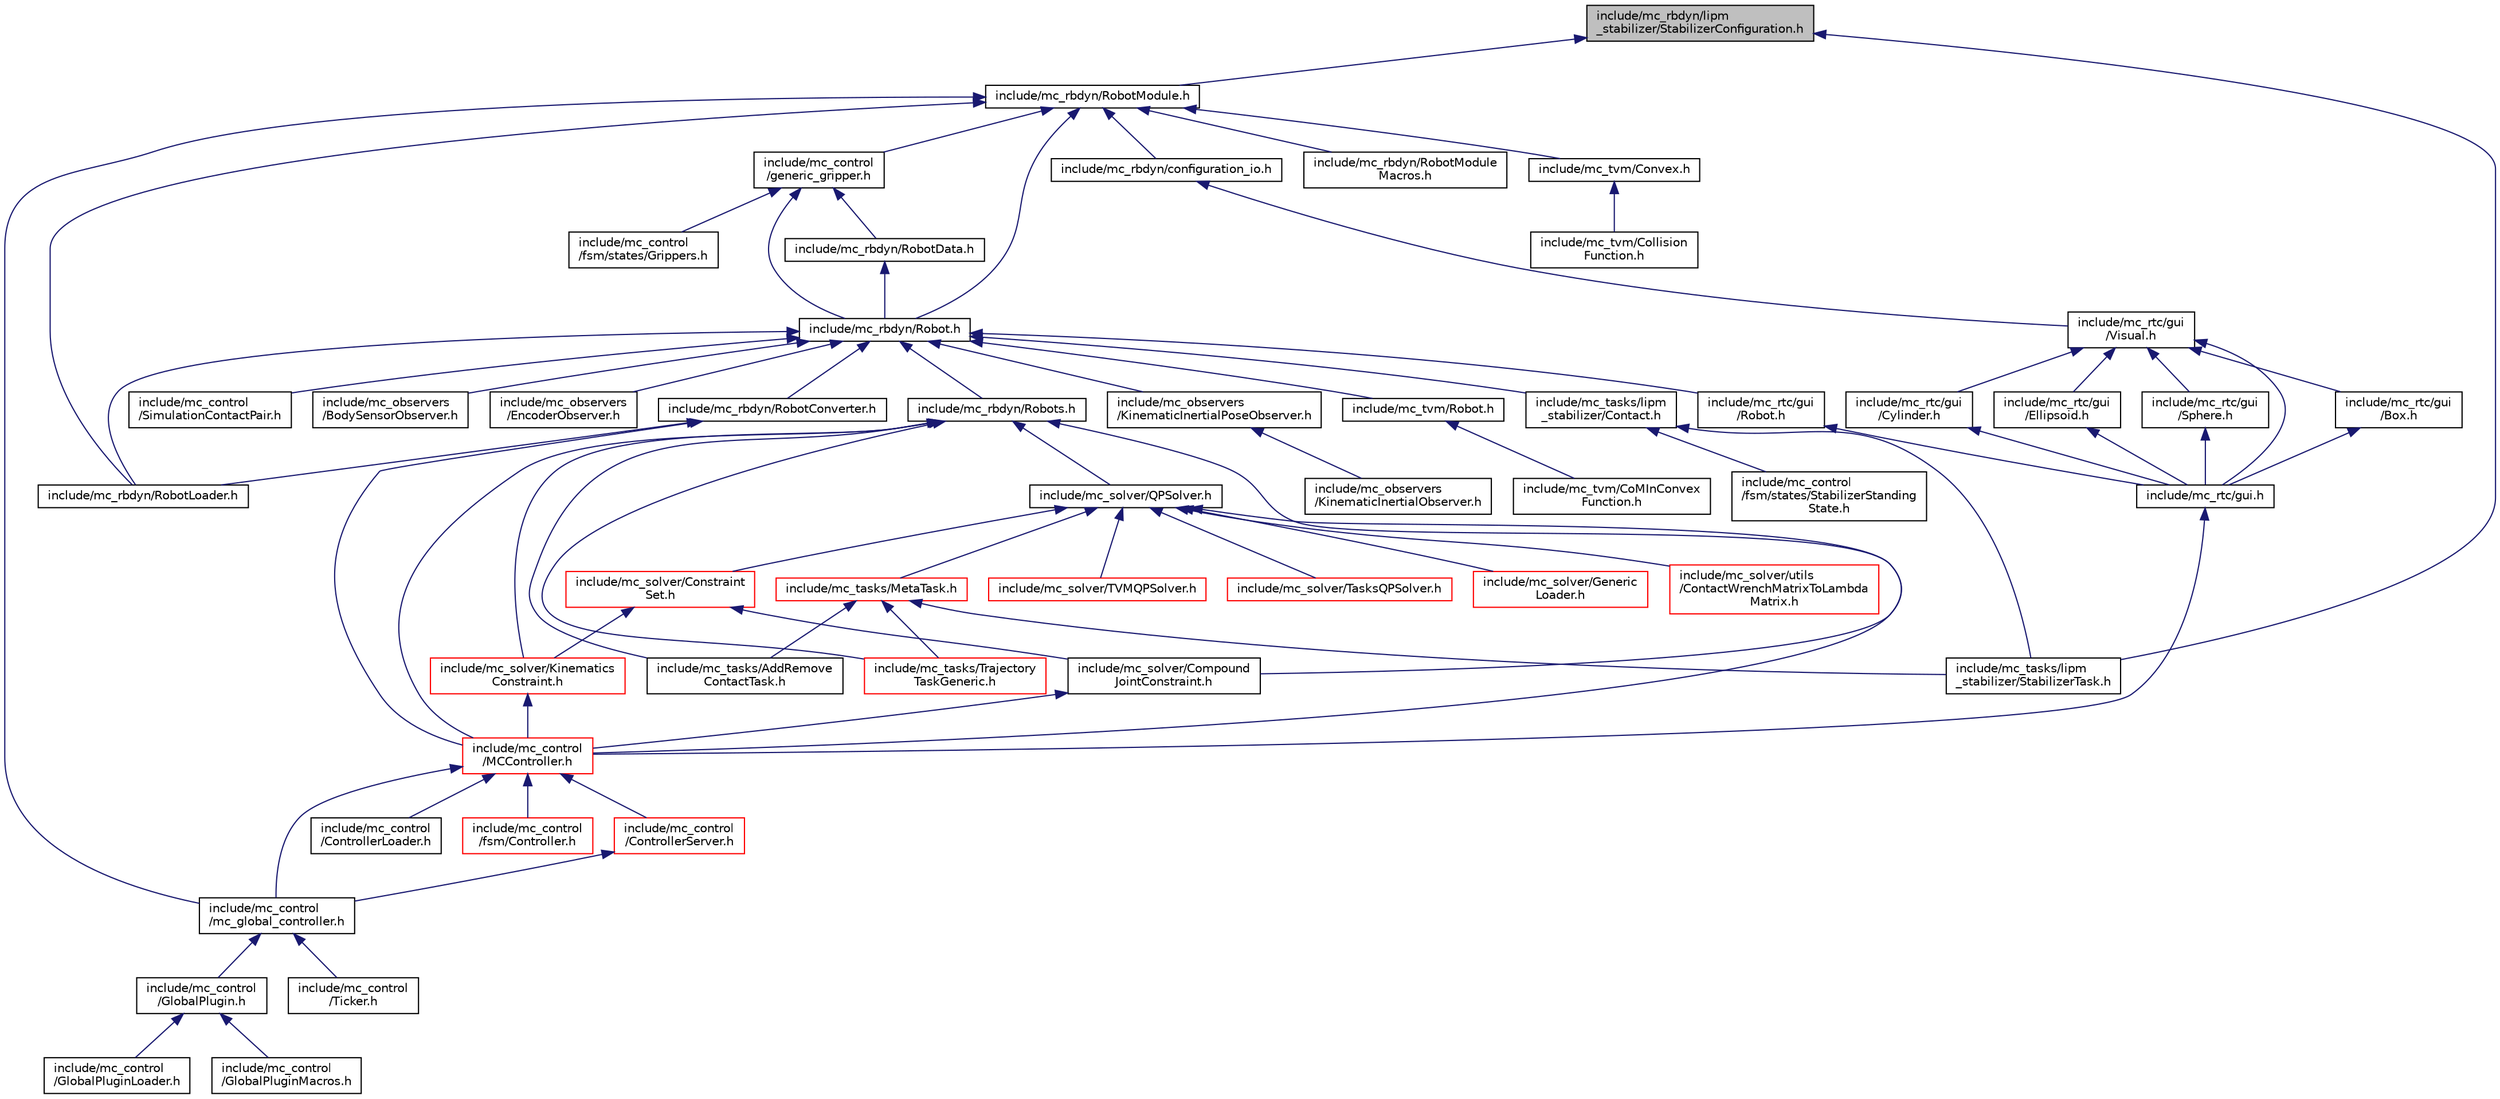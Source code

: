 digraph "include/mc_rbdyn/lipm_stabilizer/StabilizerConfiguration.h"
{
 // INTERACTIVE_SVG=YES
  edge [fontname="Helvetica",fontsize="10",labelfontname="Helvetica",labelfontsize="10"];
  node [fontname="Helvetica",fontsize="10",shape=record];
  Node30 [label="include/mc_rbdyn/lipm\l_stabilizer/StabilizerConfiguration.h",height=0.2,width=0.4,color="black", fillcolor="grey75", style="filled", fontcolor="black"];
  Node30 -> Node31 [dir="back",color="midnightblue",fontsize="10",style="solid",fontname="Helvetica"];
  Node31 [label="include/mc_rbdyn/RobotModule.h",height=0.2,width=0.4,color="black", fillcolor="white", style="filled",URL="$RobotModule_8h.html"];
  Node31 -> Node32 [dir="back",color="midnightblue",fontsize="10",style="solid",fontname="Helvetica"];
  Node32 [label="include/mc_control\l/generic_gripper.h",height=0.2,width=0.4,color="black", fillcolor="white", style="filled",URL="$generic__gripper_8h.html"];
  Node32 -> Node33 [dir="back",color="midnightblue",fontsize="10",style="solid",fontname="Helvetica"];
  Node33 [label="include/mc_rbdyn/RobotData.h",height=0.2,width=0.4,color="black", fillcolor="white", style="filled",URL="$RobotData_8h.html"];
  Node33 -> Node34 [dir="back",color="midnightblue",fontsize="10",style="solid",fontname="Helvetica"];
  Node34 [label="include/mc_rbdyn/Robot.h",height=0.2,width=0.4,color="black", fillcolor="white", style="filled",URL="$mc__rbdyn_2Robot_8h.html"];
  Node34 -> Node35 [dir="back",color="midnightblue",fontsize="10",style="solid",fontname="Helvetica"];
  Node35 [label="include/mc_rbdyn/Robots.h",height=0.2,width=0.4,color="black", fillcolor="white", style="filled",URL="$Robots_8h.html"];
  Node35 -> Node36 [dir="back",color="midnightblue",fontsize="10",style="solid",fontname="Helvetica"];
  Node36 [label="include/mc_solver/QPSolver.h",height=0.2,width=0.4,color="black", fillcolor="white", style="filled",URL="$QPSolver_8h.html"];
  Node36 -> Node37 [dir="back",color="midnightblue",fontsize="10",style="solid",fontname="Helvetica"];
  Node37 [label="include/mc_tasks/MetaTask.h",height=0.2,width=0.4,color="red", fillcolor="white", style="filled",URL="$MetaTask_8h.html"];
  Node37 -> Node72 [dir="back",color="midnightblue",fontsize="10",style="solid",fontname="Helvetica"];
  Node72 [label="include/mc_tasks/Trajectory\lTaskGeneric.h",height=0.2,width=0.4,color="red", fillcolor="white", style="filled",URL="$TrajectoryTaskGeneric_8h.html"];
  Node37 -> Node99 [dir="back",color="midnightblue",fontsize="10",style="solid",fontname="Helvetica"];
  Node99 [label="include/mc_tasks/AddRemove\lContactTask.h",height=0.2,width=0.4,color="black", fillcolor="white", style="filled",URL="$AddRemoveContactTask_8h.html"];
  Node37 -> Node77 [dir="back",color="midnightblue",fontsize="10",style="solid",fontname="Helvetica"];
  Node77 [label="include/mc_tasks/lipm\l_stabilizer/StabilizerTask.h",height=0.2,width=0.4,color="black", fillcolor="white", style="filled",URL="$StabilizerTask_8h.html"];
  Node36 -> Node101 [dir="back",color="midnightblue",fontsize="10",style="solid",fontname="Helvetica"];
  Node101 [label="include/mc_solver/Constraint\lSet.h",height=0.2,width=0.4,color="red", fillcolor="white", style="filled",URL="$ConstraintSet_8h.html"];
  Node101 -> Node103 [dir="back",color="midnightblue",fontsize="10",style="solid",fontname="Helvetica"];
  Node103 [label="include/mc_solver/Compound\lJointConstraint.h",height=0.2,width=0.4,color="black", fillcolor="white", style="filled",URL="$CompoundJointConstraint_8h.html"];
  Node103 -> Node42 [dir="back",color="midnightblue",fontsize="10",style="solid",fontname="Helvetica"];
  Node42 [label="include/mc_control\l/MCController.h",height=0.2,width=0.4,color="red", fillcolor="white", style="filled",URL="$MCController_8h.html"];
  Node42 -> Node43 [dir="back",color="midnightblue",fontsize="10",style="solid",fontname="Helvetica"];
  Node43 [label="include/mc_control\l/ControllerServer.h",height=0.2,width=0.4,color="red", fillcolor="white", style="filled",URL="$ControllerServer_8h.html"];
  Node43 -> Node45 [dir="back",color="midnightblue",fontsize="10",style="solid",fontname="Helvetica"];
  Node45 [label="include/mc_control\l/mc_global_controller.h",height=0.2,width=0.4,color="black", fillcolor="white", style="filled",URL="$mc__global__controller_8h.html"];
  Node45 -> Node46 [dir="back",color="midnightblue",fontsize="10",style="solid",fontname="Helvetica"];
  Node46 [label="include/mc_control\l/GlobalPlugin.h",height=0.2,width=0.4,color="black", fillcolor="white", style="filled",URL="$GlobalPlugin_8h.html"];
  Node46 -> Node47 [dir="back",color="midnightblue",fontsize="10",style="solid",fontname="Helvetica"];
  Node47 [label="include/mc_control\l/GlobalPluginLoader.h",height=0.2,width=0.4,color="black", fillcolor="white", style="filled",URL="$GlobalPluginLoader_8h.html"];
  Node46 -> Node48 [dir="back",color="midnightblue",fontsize="10",style="solid",fontname="Helvetica"];
  Node48 [label="include/mc_control\l/GlobalPluginMacros.h",height=0.2,width=0.4,color="black", fillcolor="white", style="filled",URL="$GlobalPluginMacros_8h.html"];
  Node45 -> Node49 [dir="back",color="midnightblue",fontsize="10",style="solid",fontname="Helvetica"];
  Node49 [label="include/mc_control\l/Ticker.h",height=0.2,width=0.4,color="black", fillcolor="white", style="filled",URL="$Ticker_8h.html"];
  Node42 -> Node50 [dir="back",color="midnightblue",fontsize="10",style="solid",fontname="Helvetica"];
  Node50 [label="include/mc_control\l/ControllerLoader.h",height=0.2,width=0.4,color="black", fillcolor="white", style="filled",URL="$ControllerLoader_8h.html"];
  Node42 -> Node51 [dir="back",color="midnightblue",fontsize="10",style="solid",fontname="Helvetica"];
  Node51 [label="include/mc_control\l/fsm/Controller.h",height=0.2,width=0.4,color="red", fillcolor="white", style="filled",URL="$Controller_8h.html"];
  Node42 -> Node45 [dir="back",color="midnightblue",fontsize="10",style="solid",fontname="Helvetica"];
  Node101 -> Node105 [dir="back",color="midnightblue",fontsize="10",style="solid",fontname="Helvetica"];
  Node105 [label="include/mc_solver/Kinematics\lConstraint.h",height=0.2,width=0.4,color="red", fillcolor="white", style="filled",URL="$KinematicsConstraint_8h.html"];
  Node105 -> Node42 [dir="back",color="midnightblue",fontsize="10",style="solid",fontname="Helvetica"];
  Node36 -> Node42 [dir="back",color="midnightblue",fontsize="10",style="solid",fontname="Helvetica"];
  Node36 -> Node110 [dir="back",color="midnightblue",fontsize="10",style="solid",fontname="Helvetica"];
  Node110 [label="include/mc_solver/TVMQPSolver.h",height=0.2,width=0.4,color="red", fillcolor="white", style="filled",URL="$TVMQPSolver_8h.html"];
  Node36 -> Node112 [dir="back",color="midnightblue",fontsize="10",style="solid",fontname="Helvetica"];
  Node112 [label="include/mc_solver/TasksQPSolver.h",height=0.2,width=0.4,color="red", fillcolor="white", style="filled",URL="$TasksQPSolver_8h.html"];
  Node36 -> Node113 [dir="back",color="midnightblue",fontsize="10",style="solid",fontname="Helvetica"];
  Node113 [label="include/mc_solver/Generic\lLoader.h",height=0.2,width=0.4,color="red", fillcolor="white", style="filled",URL="$GenericLoader_8h.html"];
  Node36 -> Node114 [dir="back",color="midnightblue",fontsize="10",style="solid",fontname="Helvetica"];
  Node114 [label="include/mc_solver/utils\l/ContactWrenchMatrixToLambda\lMatrix.h",height=0.2,width=0.4,color="red", fillcolor="white", style="filled",URL="$ContactWrenchMatrixToLambdaMatrix_8h.html"];
  Node35 -> Node42 [dir="back",color="midnightblue",fontsize="10",style="solid",fontname="Helvetica"];
  Node35 -> Node103 [dir="back",color="midnightblue",fontsize="10",style="solid",fontname="Helvetica"];
  Node35 -> Node105 [dir="back",color="midnightblue",fontsize="10",style="solid",fontname="Helvetica"];
  Node35 -> Node72 [dir="back",color="midnightblue",fontsize="10",style="solid",fontname="Helvetica"];
  Node35 -> Node99 [dir="back",color="midnightblue",fontsize="10",style="solid",fontname="Helvetica"];
  Node34 -> Node120 [dir="back",color="midnightblue",fontsize="10",style="solid",fontname="Helvetica"];
  Node120 [label="include/mc_rbdyn/RobotConverter.h",height=0.2,width=0.4,color="black", fillcolor="white", style="filled",URL="$RobotConverter_8h.html"];
  Node120 -> Node42 [dir="back",color="midnightblue",fontsize="10",style="solid",fontname="Helvetica"];
  Node120 -> Node121 [dir="back",color="midnightblue",fontsize="10",style="solid",fontname="Helvetica"];
  Node121 [label="include/mc_rbdyn/RobotLoader.h",height=0.2,width=0.4,color="black", fillcolor="white", style="filled",URL="$RobotLoader_8h.html"];
  Node34 -> Node122 [dir="back",color="midnightblue",fontsize="10",style="solid",fontname="Helvetica"];
  Node122 [label="include/mc_rtc/gui\l/Robot.h",height=0.2,width=0.4,color="black", fillcolor="white", style="filled",URL="$mc__rtc_2gui_2Robot_8h.html"];
  Node122 -> Node123 [dir="back",color="midnightblue",fontsize="10",style="solid",fontname="Helvetica"];
  Node123 [label="include/mc_rtc/gui.h",height=0.2,width=0.4,color="black", fillcolor="white", style="filled",URL="$gui_8h.html"];
  Node123 -> Node42 [dir="back",color="midnightblue",fontsize="10",style="solid",fontname="Helvetica"];
  Node34 -> Node124 [dir="back",color="midnightblue",fontsize="10",style="solid",fontname="Helvetica"];
  Node124 [label="include/mc_tasks/lipm\l_stabilizer/Contact.h",height=0.2,width=0.4,color="black", fillcolor="white", style="filled",URL="$mc__tasks_2lipm__stabilizer_2Contact_8h.html"];
  Node124 -> Node71 [dir="back",color="midnightblue",fontsize="10",style="solid",fontname="Helvetica"];
  Node71 [label="include/mc_control\l/fsm/states/StabilizerStanding\lState.h",height=0.2,width=0.4,color="black", fillcolor="white", style="filled",URL="$StabilizerStandingState_8h.html"];
  Node124 -> Node77 [dir="back",color="midnightblue",fontsize="10",style="solid",fontname="Helvetica"];
  Node34 -> Node125 [dir="back",color="midnightblue",fontsize="10",style="solid",fontname="Helvetica"];
  Node125 [label="include/mc_control\l/SimulationContactPair.h",height=0.2,width=0.4,color="black", fillcolor="white", style="filled",URL="$SimulationContactPair_8h.html"];
  Node34 -> Node126 [dir="back",color="midnightblue",fontsize="10",style="solid",fontname="Helvetica"];
  Node126 [label="include/mc_observers\l/BodySensorObserver.h",height=0.2,width=0.4,color="black", fillcolor="white", style="filled",URL="$BodySensorObserver_8h.html"];
  Node34 -> Node127 [dir="back",color="midnightblue",fontsize="10",style="solid",fontname="Helvetica"];
  Node127 [label="include/mc_observers\l/EncoderObserver.h",height=0.2,width=0.4,color="black", fillcolor="white", style="filled",URL="$EncoderObserver_8h.html"];
  Node34 -> Node128 [dir="back",color="midnightblue",fontsize="10",style="solid",fontname="Helvetica"];
  Node128 [label="include/mc_observers\l/KinematicInertialPoseObserver.h",height=0.2,width=0.4,color="black", fillcolor="white", style="filled",URL="$KinematicInertialPoseObserver_8h.html"];
  Node128 -> Node129 [dir="back",color="midnightblue",fontsize="10",style="solid",fontname="Helvetica"];
  Node129 [label="include/mc_observers\l/KinematicInertialObserver.h",height=0.2,width=0.4,color="black", fillcolor="white", style="filled",URL="$KinematicInertialObserver_8h.html"];
  Node34 -> Node121 [dir="back",color="midnightblue",fontsize="10",style="solid",fontname="Helvetica"];
  Node34 -> Node130 [dir="back",color="midnightblue",fontsize="10",style="solid",fontname="Helvetica"];
  Node130 [label="include/mc_tvm/Robot.h",height=0.2,width=0.4,color="black", fillcolor="white", style="filled",URL="$mc__tvm_2Robot_8h.html"];
  Node130 -> Node131 [dir="back",color="midnightblue",fontsize="10",style="solid",fontname="Helvetica"];
  Node131 [label="include/mc_tvm/CoMInConvex\lFunction.h",height=0.2,width=0.4,color="black", fillcolor="white", style="filled",URL="$CoMInConvexFunction_8h.html"];
  Node32 -> Node34 [dir="back",color="midnightblue",fontsize="10",style="solid",fontname="Helvetica"];
  Node32 -> Node66 [dir="back",color="midnightblue",fontsize="10",style="solid",fontname="Helvetica"];
  Node66 [label="include/mc_control\l/fsm/states/Grippers.h",height=0.2,width=0.4,color="black", fillcolor="white", style="filled",URL="$Grippers_8h.html"];
  Node31 -> Node34 [dir="back",color="midnightblue",fontsize="10",style="solid",fontname="Helvetica"];
  Node31 -> Node132 [dir="back",color="midnightblue",fontsize="10",style="solid",fontname="Helvetica"];
  Node132 [label="include/mc_rbdyn/configuration_io.h",height=0.2,width=0.4,color="black", fillcolor="white", style="filled",URL="$configuration__io_8h.html"];
  Node132 -> Node133 [dir="back",color="midnightblue",fontsize="10",style="solid",fontname="Helvetica"];
  Node133 [label="include/mc_rtc/gui\l/Visual.h",height=0.2,width=0.4,color="black", fillcolor="white", style="filled",URL="$Visual_8h.html"];
  Node133 -> Node134 [dir="back",color="midnightblue",fontsize="10",style="solid",fontname="Helvetica"];
  Node134 [label="include/mc_rtc/gui\l/Box.h",height=0.2,width=0.4,color="black", fillcolor="white", style="filled",URL="$Box_8h.html"];
  Node134 -> Node123 [dir="back",color="midnightblue",fontsize="10",style="solid",fontname="Helvetica"];
  Node133 -> Node135 [dir="back",color="midnightblue",fontsize="10",style="solid",fontname="Helvetica"];
  Node135 [label="include/mc_rtc/gui\l/Cylinder.h",height=0.2,width=0.4,color="black", fillcolor="white", style="filled",URL="$Cylinder_8h.html"];
  Node135 -> Node123 [dir="back",color="midnightblue",fontsize="10",style="solid",fontname="Helvetica"];
  Node133 -> Node136 [dir="back",color="midnightblue",fontsize="10",style="solid",fontname="Helvetica"];
  Node136 [label="include/mc_rtc/gui\l/Ellipsoid.h",height=0.2,width=0.4,color="black", fillcolor="white", style="filled",URL="$Ellipsoid_8h.html"];
  Node136 -> Node123 [dir="back",color="midnightblue",fontsize="10",style="solid",fontname="Helvetica"];
  Node133 -> Node137 [dir="back",color="midnightblue",fontsize="10",style="solid",fontname="Helvetica"];
  Node137 [label="include/mc_rtc/gui\l/Sphere.h",height=0.2,width=0.4,color="black", fillcolor="white", style="filled",URL="$Sphere_8h.html"];
  Node137 -> Node123 [dir="back",color="midnightblue",fontsize="10",style="solid",fontname="Helvetica"];
  Node133 -> Node123 [dir="back",color="midnightblue",fontsize="10",style="solid",fontname="Helvetica"];
  Node31 -> Node45 [dir="back",color="midnightblue",fontsize="10",style="solid",fontname="Helvetica"];
  Node31 -> Node121 [dir="back",color="midnightblue",fontsize="10",style="solid",fontname="Helvetica"];
  Node31 -> Node138 [dir="back",color="midnightblue",fontsize="10",style="solid",fontname="Helvetica"];
  Node138 [label="include/mc_rbdyn/RobotModule\lMacros.h",height=0.2,width=0.4,color="black", fillcolor="white", style="filled",URL="$RobotModuleMacros_8h.html"];
  Node31 -> Node139 [dir="back",color="midnightblue",fontsize="10",style="solid",fontname="Helvetica"];
  Node139 [label="include/mc_tvm/Convex.h",height=0.2,width=0.4,color="black", fillcolor="white", style="filled",URL="$Convex_8h.html"];
  Node139 -> Node140 [dir="back",color="midnightblue",fontsize="10",style="solid",fontname="Helvetica"];
  Node140 [label="include/mc_tvm/Collision\lFunction.h",height=0.2,width=0.4,color="black", fillcolor="white", style="filled",URL="$CollisionFunction_8h.html"];
  Node30 -> Node77 [dir="back",color="midnightblue",fontsize="10",style="solid",fontname="Helvetica"];
}
